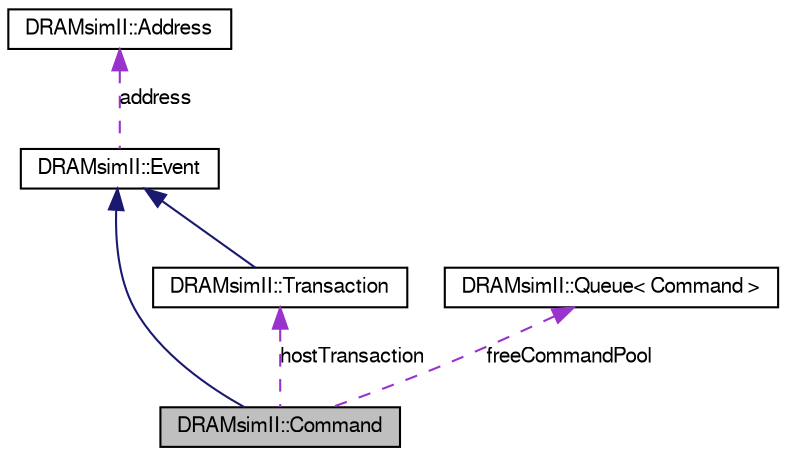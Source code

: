 digraph G
{
  bgcolor="transparent";
  edge [fontname="FreeSans",fontsize="10",labelfontname="FreeSans",labelfontsize="10"];
  node [fontname="FreeSans",fontsize="10",shape=record];
  Node1 [label="DRAMsimII::Command",height=0.2,width=0.4,color="black", fillcolor="grey75", style="filled" fontcolor="black"];
  Node2 -> Node1 [dir=back,color="midnightblue",fontsize="10",style="solid",fontname="FreeSans"];
  Node2 [label="DRAMsimII::Event",height=0.2,width=0.4,color="black",URL="$class_d_r_a_msim_i_i_1_1_event.html",tooltip="pending event queue"];
  Node3 -> Node2 [dir=back,color="darkorchid3",fontsize="10",style="dashed",label="address",fontname="FreeSans"];
  Node3 [label="DRAMsimII::Address",height=0.2,width=0.4,color="black",URL="$class_d_r_a_msim_i_i_1_1_address.html",tooltip="This class logically represents several interpretations of a memory address."];
  Node4 -> Node1 [dir=back,color="darkorchid3",fontsize="10",style="dashed",label="hostTransaction",fontname="FreeSans"];
  Node4 [label="DRAMsimII::Transaction",height=0.2,width=0.4,color="black",URL="$class_d_r_a_msim_i_i_1_1_transaction.html",tooltip="a request to read or write some portion of memory, atomically"];
  Node2 -> Node4 [dir=back,color="midnightblue",fontsize="10",style="solid",fontname="FreeSans"];
  Node5 -> Node1 [dir=back,color="darkorchid3",fontsize="10",style="dashed",label="freeCommandPool",fontname="FreeSans"];
  Node5 [label="DRAMsimII::Queue\< Command \>",height=0.2,width=0.4,color="black",URL="$class_d_r_a_msim_i_i_1_1_queue.html"];
}
